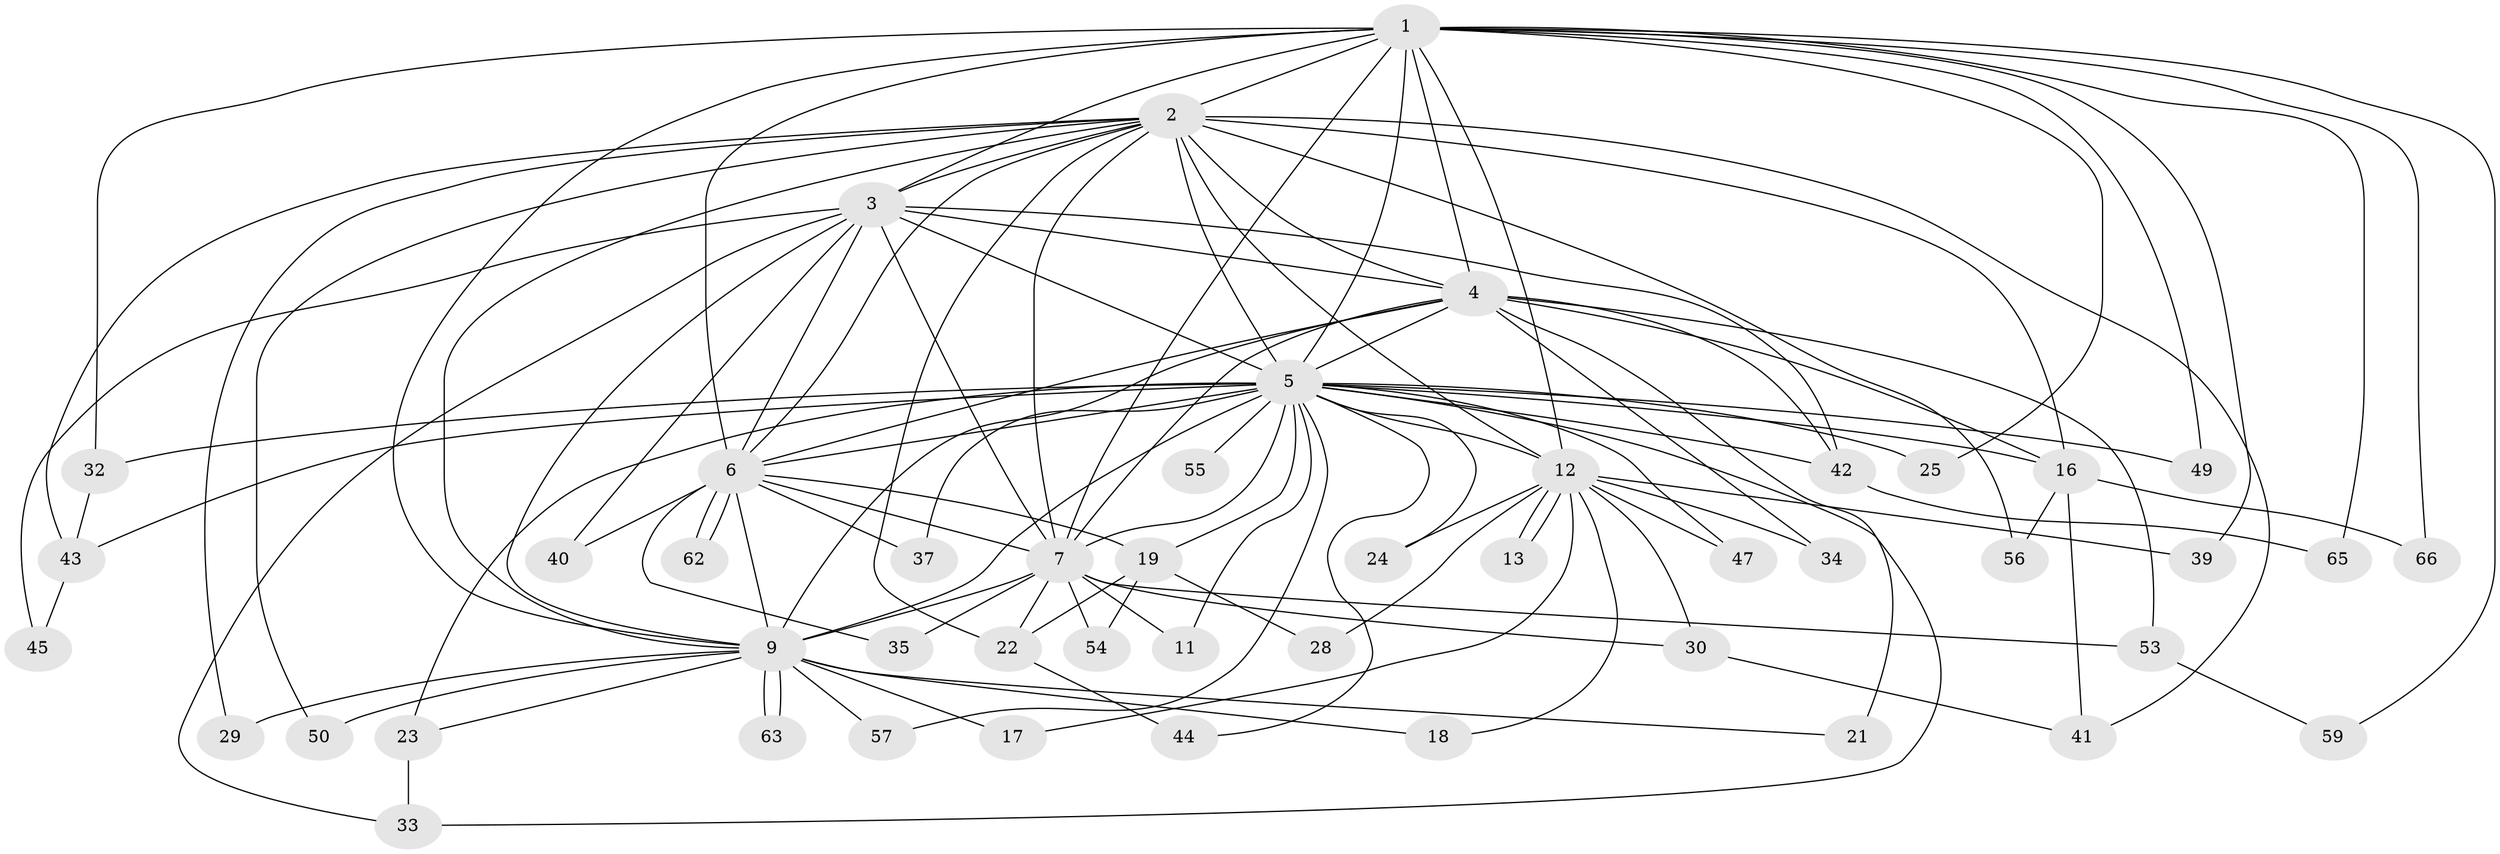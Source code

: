 // Generated by graph-tools (version 1.1) at 2025/51/02/27/25 19:51:44]
// undirected, 48 vertices, 114 edges
graph export_dot {
graph [start="1"]
  node [color=gray90,style=filled];
  1 [super="+10"];
  2 [super="+26"];
  3 [super="+27"];
  4 [super="+46"];
  5 [super="+8"];
  6 [super="+36"];
  7 [super="+15"];
  9 [super="+60"];
  11;
  12 [super="+14"];
  13;
  16 [super="+58"];
  17;
  18;
  19 [super="+20"];
  21;
  22 [super="+48"];
  23 [super="+31"];
  24 [super="+38"];
  25;
  28;
  29;
  30;
  32;
  33 [super="+51"];
  34;
  35;
  37;
  39;
  40;
  41 [super="+52"];
  42 [super="+61"];
  43 [super="+64"];
  44;
  45;
  47;
  49;
  50;
  53;
  54;
  55;
  56;
  57;
  59;
  62;
  63;
  65;
  66;
  1 -- 2 [weight=2];
  1 -- 3 [weight=2];
  1 -- 4 [weight=2];
  1 -- 5 [weight=4];
  1 -- 6 [weight=2];
  1 -- 7 [weight=2];
  1 -- 9 [weight=2];
  1 -- 49;
  1 -- 65;
  1 -- 66;
  1 -- 32;
  1 -- 39;
  1 -- 25;
  1 -- 59;
  1 -- 12;
  2 -- 3;
  2 -- 4 [weight=2];
  2 -- 5 [weight=2];
  2 -- 6;
  2 -- 7;
  2 -- 9;
  2 -- 12 [weight=2];
  2 -- 16;
  2 -- 29;
  2 -- 41;
  2 -- 50;
  2 -- 22;
  2 -- 56;
  2 -- 43;
  3 -- 4 [weight=2];
  3 -- 5 [weight=2];
  3 -- 6;
  3 -- 7;
  3 -- 9;
  3 -- 33;
  3 -- 42;
  3 -- 45;
  3 -- 40;
  4 -- 5 [weight=2];
  4 -- 6;
  4 -- 7;
  4 -- 9;
  4 -- 16;
  4 -- 21;
  4 -- 34;
  4 -- 53;
  4 -- 42;
  5 -- 6 [weight=2];
  5 -- 7 [weight=2];
  5 -- 9 [weight=3];
  5 -- 23 [weight=2];
  5 -- 42;
  5 -- 49;
  5 -- 11;
  5 -- 12;
  5 -- 19;
  5 -- 24;
  5 -- 25;
  5 -- 32;
  5 -- 33;
  5 -- 37;
  5 -- 43;
  5 -- 44;
  5 -- 47;
  5 -- 55;
  5 -- 57;
  5 -- 16;
  6 -- 7 [weight=2];
  6 -- 9 [weight=2];
  6 -- 19 [weight=2];
  6 -- 35;
  6 -- 37;
  6 -- 40;
  6 -- 62;
  6 -- 62;
  7 -- 9;
  7 -- 11;
  7 -- 22;
  7 -- 30;
  7 -- 35;
  7 -- 53;
  7 -- 54;
  9 -- 17;
  9 -- 18;
  9 -- 21;
  9 -- 29;
  9 -- 50;
  9 -- 57;
  9 -- 63;
  9 -- 63;
  9 -- 23;
  12 -- 13;
  12 -- 13;
  12 -- 17;
  12 -- 28;
  12 -- 30;
  12 -- 34;
  12 -- 39;
  12 -- 47;
  12 -- 18;
  12 -- 24;
  16 -- 56;
  16 -- 66;
  16 -- 41;
  19 -- 22;
  19 -- 28;
  19 -- 54;
  22 -- 44;
  23 -- 33;
  30 -- 41;
  32 -- 43;
  42 -- 65;
  43 -- 45;
  53 -- 59;
}
